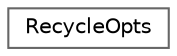 digraph "Graphical Class Hierarchy"
{
 // LATEX_PDF_SIZE
  bgcolor="transparent";
  edge [fontname=Helvetica,fontsize=10,labelfontname=Helvetica,labelfontsize=10];
  node [fontname=Helvetica,fontsize=10,shape=box,height=0.2,width=0.4];
  rankdir="LR";
  Node0 [id="Node000000",label="RecycleOpts",height=0.2,width=0.4,color="grey40", fillcolor="white", style="filled",URL="$classRecycleOpts.html",tooltip=" "];
}
